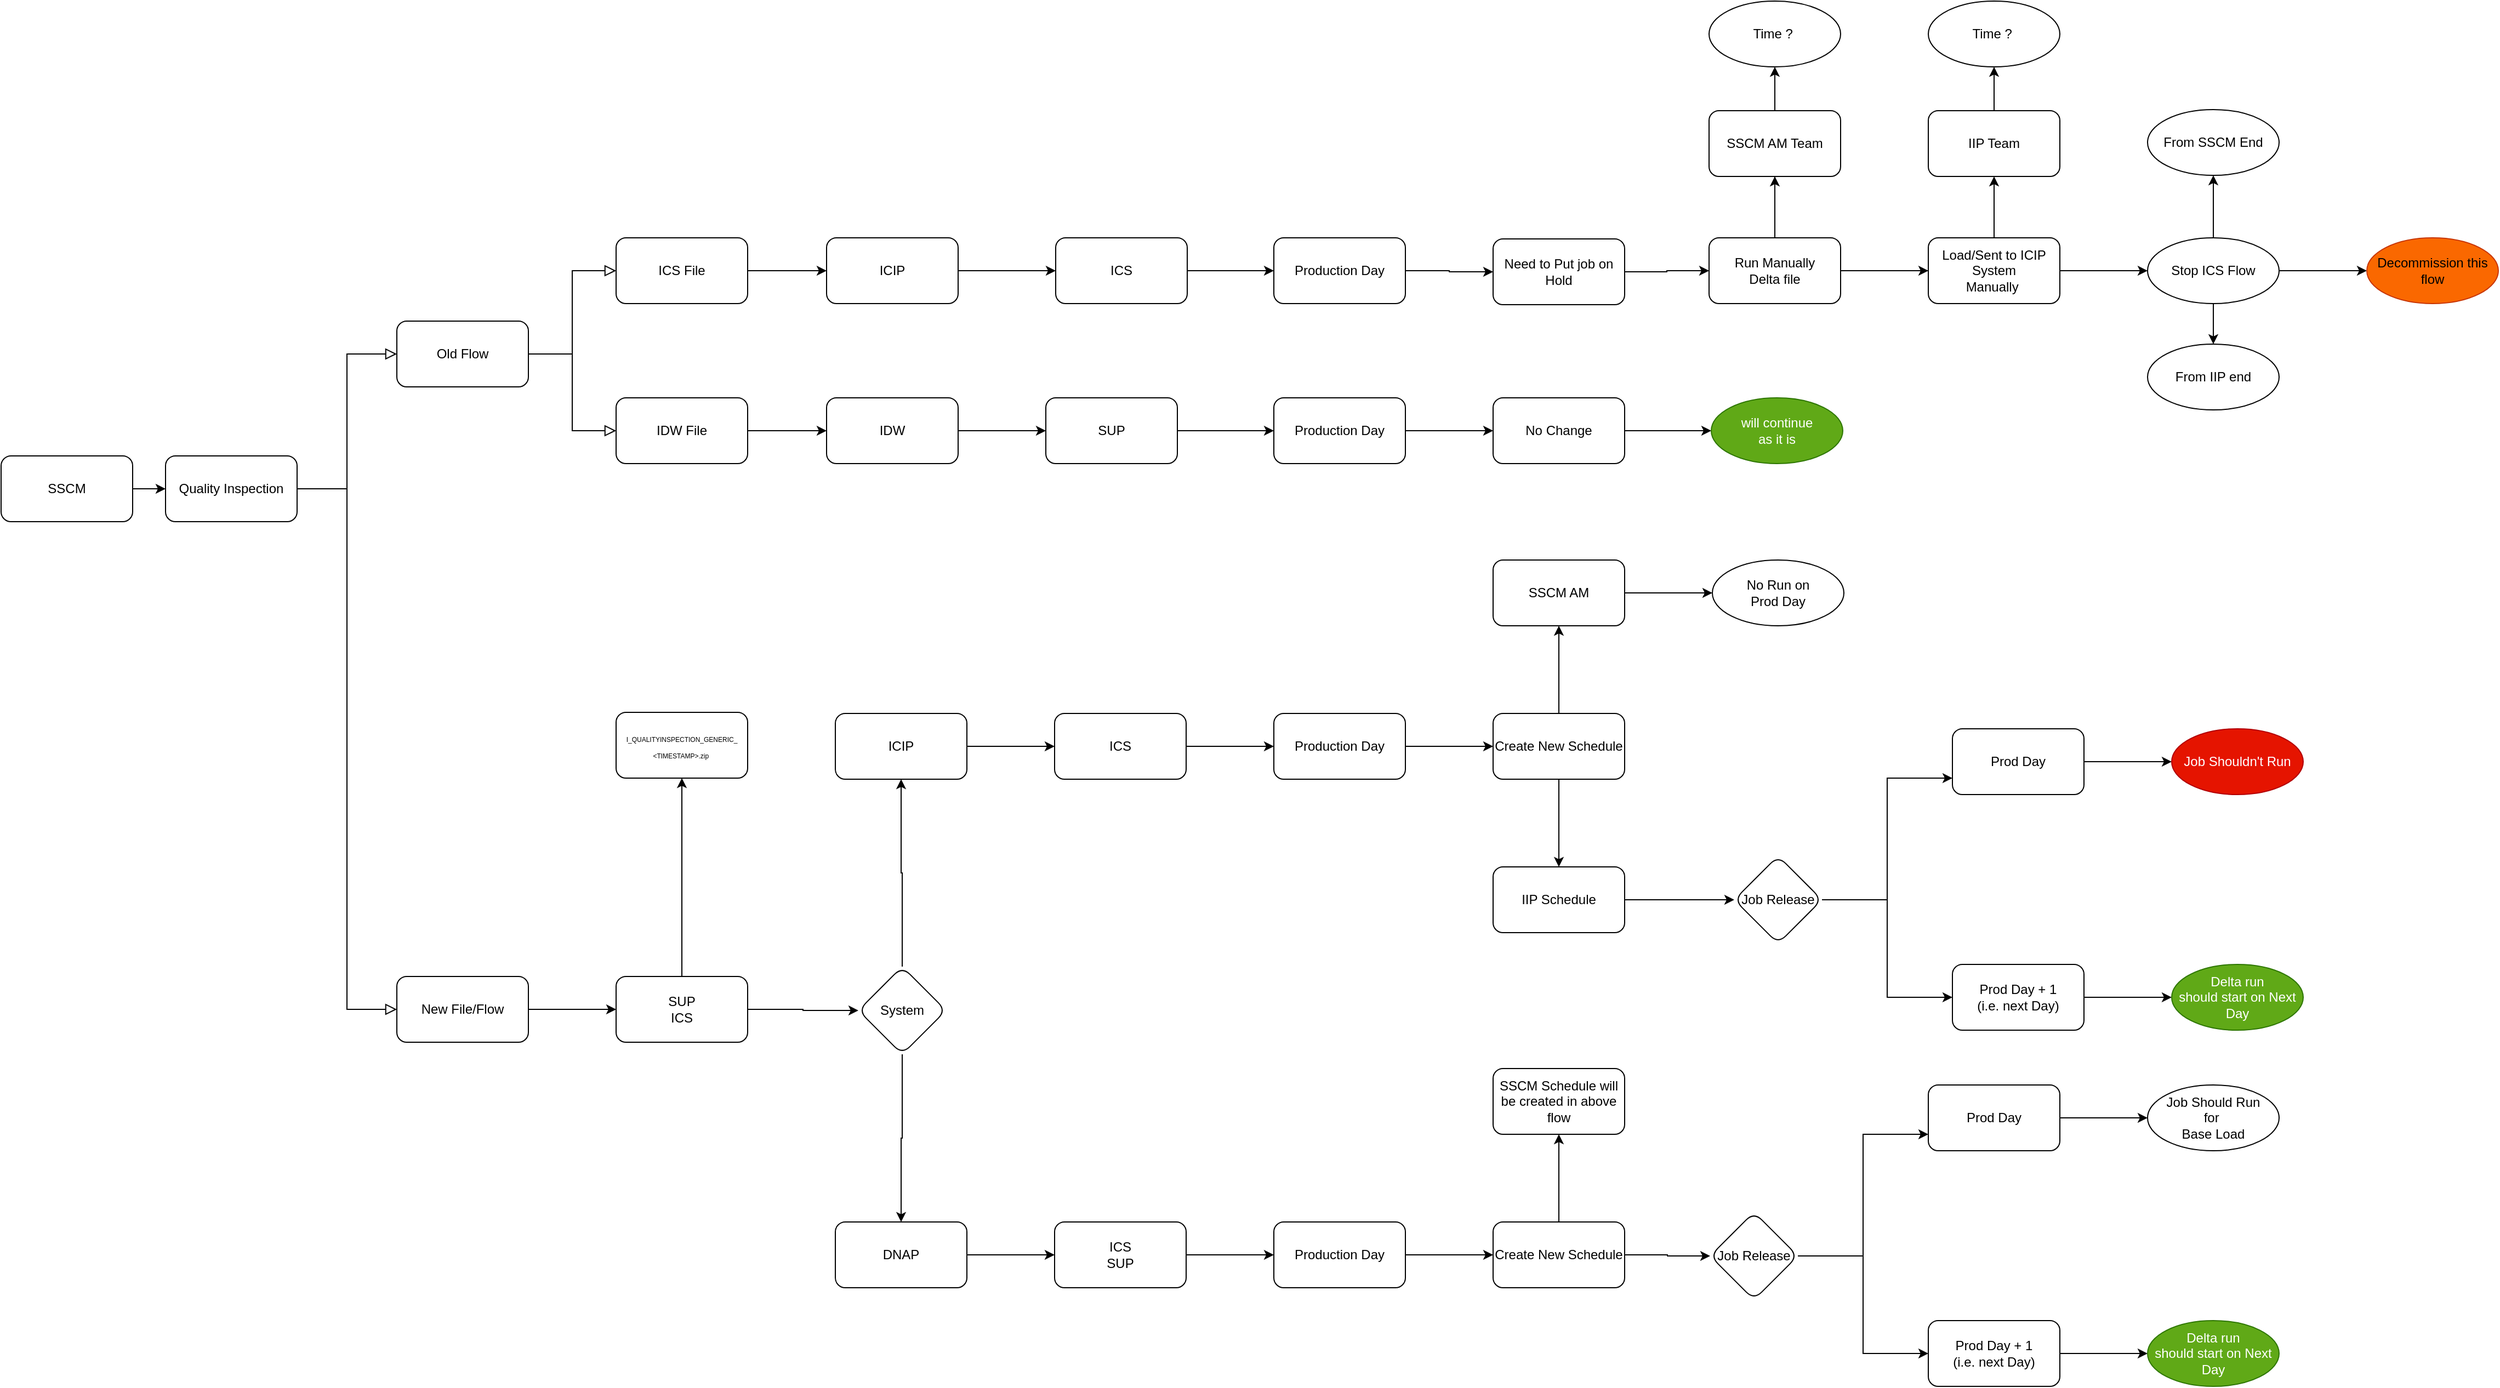 <mxfile version="20.2.5" type="github">
  <diagram id="C5RBs43oDa-KdzZeNtuy" name="Quality_inspection">
    <mxGraphModel dx="1650" dy="822" grid="1" gridSize="10" guides="1" tooltips="1" connect="1" arrows="1" fold="1" page="1" pageScale="1" pageWidth="3300" pageHeight="4681" math="0" shadow="0">
      <root>
        <mxCell id="WIyWlLk6GJQsqaUBKTNV-0" />
        <mxCell id="WIyWlLk6GJQsqaUBKTNV-1" parent="WIyWlLk6GJQsqaUBKTNV-0" />
        <mxCell id="WIyWlLk6GJQsqaUBKTNV-2" value="" style="rounded=0;html=1;jettySize=auto;orthogonalLoop=1;fontSize=11;endArrow=block;endFill=0;endSize=8;strokeWidth=1;shadow=0;labelBackgroundColor=none;edgeStyle=orthogonalEdgeStyle;entryX=0;entryY=0.5;entryDx=0;entryDy=0;exitX=1;exitY=0.5;exitDx=0;exitDy=0;" parent="WIyWlLk6GJQsqaUBKTNV-1" source="Ds7rXdiiASAdY5Jr4DOG-14" target="Ds7rXdiiASAdY5Jr4DOG-3" edge="1">
          <mxGeometry relative="1" as="geometry">
            <mxPoint x="380" y="348" as="sourcePoint" />
            <mxPoint x="420" y="273" as="targetPoint" />
          </mxGeometry>
        </mxCell>
        <mxCell id="WIyWlLk6GJQsqaUBKTNV-3" value="SSCM" style="rounded=1;whiteSpace=wrap;html=1;fontSize=12;glass=0;strokeWidth=1;shadow=0;" parent="WIyWlLk6GJQsqaUBKTNV-1" vertex="1">
          <mxGeometry x="80" y="426" width="120" height="60" as="geometry" />
        </mxCell>
        <mxCell id="Ds7rXdiiASAdY5Jr4DOG-0" value="" style="rounded=0;html=1;jettySize=auto;orthogonalLoop=1;fontSize=11;endArrow=block;endFill=0;endSize=8;strokeWidth=1;shadow=0;labelBackgroundColor=none;edgeStyle=orthogonalEdgeStyle;entryX=0;entryY=0.5;entryDx=0;entryDy=0;exitX=1;exitY=0.5;exitDx=0;exitDy=0;" edge="1" parent="WIyWlLk6GJQsqaUBKTNV-1" source="Ds7rXdiiASAdY5Jr4DOG-8" target="Ds7rXdiiASAdY5Jr4DOG-14">
          <mxGeometry relative="1" as="geometry">
            <mxPoint x="380" y="401" as="sourcePoint" />
            <mxPoint x="420" y="471" as="targetPoint" />
          </mxGeometry>
        </mxCell>
        <mxCell id="Ds7rXdiiASAdY5Jr4DOG-11" style="edgeStyle=orthogonalEdgeStyle;rounded=0;orthogonalLoop=1;jettySize=auto;html=1;exitX=1;exitY=0.5;exitDx=0;exitDy=0;entryX=0;entryY=0.5;entryDx=0;entryDy=0;" edge="1" parent="WIyWlLk6GJQsqaUBKTNV-1" source="Ds7rXdiiASAdY5Jr4DOG-1" target="Ds7rXdiiASAdY5Jr4DOG-19">
          <mxGeometry relative="1" as="geometry">
            <mxPoint x="820" y="403" as="targetPoint" />
          </mxGeometry>
        </mxCell>
        <mxCell id="Ds7rXdiiASAdY5Jr4DOG-1" value="IDW File" style="rounded=1;whiteSpace=wrap;html=1;" vertex="1" parent="WIyWlLk6GJQsqaUBKTNV-1">
          <mxGeometry x="641" y="373" width="120" height="60" as="geometry" />
        </mxCell>
        <mxCell id="Ds7rXdiiASAdY5Jr4DOG-3" value="ICS File" style="rounded=1;whiteSpace=wrap;html=1;" vertex="1" parent="WIyWlLk6GJQsqaUBKTNV-1">
          <mxGeometry x="641" y="227" width="120" height="60" as="geometry" />
        </mxCell>
        <mxCell id="Ds7rXdiiASAdY5Jr4DOG-5" value="" style="rounded=0;html=1;jettySize=auto;orthogonalLoop=1;fontSize=11;endArrow=block;endFill=0;endSize=8;strokeWidth=1;shadow=0;labelBackgroundColor=none;edgeStyle=orthogonalEdgeStyle;entryX=0;entryY=0.5;entryDx=0;entryDy=0;exitX=1;exitY=0.5;exitDx=0;exitDy=0;" edge="1" parent="WIyWlLk6GJQsqaUBKTNV-1" target="Ds7rXdiiASAdY5Jr4DOG-6" source="Ds7rXdiiASAdY5Jr4DOG-8">
          <mxGeometry relative="1" as="geometry">
            <mxPoint x="380" y="401" as="sourcePoint" />
            <mxPoint x="428" y="611" as="targetPoint" />
          </mxGeometry>
        </mxCell>
        <mxCell id="Ds7rXdiiASAdY5Jr4DOG-57" value="" style="edgeStyle=orthogonalEdgeStyle;rounded=0;orthogonalLoop=1;jettySize=auto;html=1;exitX=0.5;exitY=0;exitDx=0;exitDy=0;" edge="1" parent="WIyWlLk6GJQsqaUBKTNV-1" source="Ds7rXdiiASAdY5Jr4DOG-58" target="Ds7rXdiiASAdY5Jr4DOG-56">
          <mxGeometry relative="1" as="geometry" />
        </mxCell>
        <mxCell id="Ds7rXdiiASAdY5Jr4DOG-59" value="" style="edgeStyle=orthogonalEdgeStyle;rounded=0;orthogonalLoop=1;jettySize=auto;html=1;fontSize=6;" edge="1" parent="WIyWlLk6GJQsqaUBKTNV-1" source="Ds7rXdiiASAdY5Jr4DOG-6" target="Ds7rXdiiASAdY5Jr4DOG-58">
          <mxGeometry relative="1" as="geometry" />
        </mxCell>
        <mxCell id="Ds7rXdiiASAdY5Jr4DOG-6" value="New File/Flow" style="rounded=1;whiteSpace=wrap;html=1;" vertex="1" parent="WIyWlLk6GJQsqaUBKTNV-1">
          <mxGeometry x="441" y="901" width="120" height="60" as="geometry" />
        </mxCell>
        <mxCell id="Ds7rXdiiASAdY5Jr4DOG-8" value="Quality Inspection" style="rounded=1;whiteSpace=wrap;html=1;fontSize=12;glass=0;strokeWidth=1;shadow=0;" vertex="1" parent="WIyWlLk6GJQsqaUBKTNV-1">
          <mxGeometry x="230" y="426" width="120" height="60" as="geometry" />
        </mxCell>
        <mxCell id="Ds7rXdiiASAdY5Jr4DOG-12" value="" style="endArrow=classic;html=1;rounded=0;exitX=1;exitY=0.5;exitDx=0;exitDy=0;entryX=0;entryY=0.5;entryDx=0;entryDy=0;" edge="1" parent="WIyWlLk6GJQsqaUBKTNV-1" source="Ds7rXdiiASAdY5Jr4DOG-3" target="Ds7rXdiiASAdY5Jr4DOG-16">
          <mxGeometry width="50" height="50" relative="1" as="geometry">
            <mxPoint x="763" y="351" as="sourcePoint" />
            <mxPoint x="823" y="257" as="targetPoint" />
          </mxGeometry>
        </mxCell>
        <mxCell id="Ds7rXdiiASAdY5Jr4DOG-13" value="" style="endArrow=classic;html=1;rounded=0;exitX=1;exitY=0.5;exitDx=0;exitDy=0;entryX=0;entryY=0.5;entryDx=0;entryDy=0;" edge="1" parent="WIyWlLk6GJQsqaUBKTNV-1" source="WIyWlLk6GJQsqaUBKTNV-3" target="Ds7rXdiiASAdY5Jr4DOG-8">
          <mxGeometry width="50" height="50" relative="1" as="geometry">
            <mxPoint x="200" y="480" as="sourcePoint" />
            <mxPoint x="630" y="354" as="targetPoint" />
          </mxGeometry>
        </mxCell>
        <mxCell id="Ds7rXdiiASAdY5Jr4DOG-14" value="Old Flow" style="rounded=1;whiteSpace=wrap;html=1;" vertex="1" parent="WIyWlLk6GJQsqaUBKTNV-1">
          <mxGeometry x="441" y="303" width="120" height="60" as="geometry" />
        </mxCell>
        <mxCell id="Ds7rXdiiASAdY5Jr4DOG-15" value="" style="rounded=0;html=1;jettySize=auto;orthogonalLoop=1;fontSize=11;endArrow=block;endFill=0;endSize=8;strokeWidth=1;shadow=0;labelBackgroundColor=none;edgeStyle=orthogonalEdgeStyle;entryX=0;entryY=0.5;entryDx=0;entryDy=0;exitX=1;exitY=0.5;exitDx=0;exitDy=0;" edge="1" parent="WIyWlLk6GJQsqaUBKTNV-1" source="Ds7rXdiiASAdY5Jr4DOG-14" target="Ds7rXdiiASAdY5Jr4DOG-1">
          <mxGeometry relative="1" as="geometry">
            <mxPoint x="540" y="343" as="sourcePoint" />
            <mxPoint x="621" y="293" as="targetPoint" />
          </mxGeometry>
        </mxCell>
        <mxCell id="Ds7rXdiiASAdY5Jr4DOG-23" style="edgeStyle=orthogonalEdgeStyle;rounded=0;orthogonalLoop=1;jettySize=auto;html=1;exitX=1;exitY=0.5;exitDx=0;exitDy=0;entryX=0;entryY=0.5;entryDx=0;entryDy=0;" edge="1" parent="WIyWlLk6GJQsqaUBKTNV-1" source="Ds7rXdiiASAdY5Jr4DOG-16" target="Ds7rXdiiASAdY5Jr4DOG-20">
          <mxGeometry relative="1" as="geometry" />
        </mxCell>
        <mxCell id="Ds7rXdiiASAdY5Jr4DOG-16" value="ICIP" style="rounded=1;whiteSpace=wrap;html=1;" vertex="1" parent="WIyWlLk6GJQsqaUBKTNV-1">
          <mxGeometry x="833" y="227" width="120" height="60" as="geometry" />
        </mxCell>
        <mxCell id="Ds7rXdiiASAdY5Jr4DOG-49" value="" style="edgeStyle=orthogonalEdgeStyle;rounded=0;orthogonalLoop=1;jettySize=auto;html=1;" edge="1" parent="WIyWlLk6GJQsqaUBKTNV-1" source="Ds7rXdiiASAdY5Jr4DOG-19" target="Ds7rXdiiASAdY5Jr4DOG-48">
          <mxGeometry relative="1" as="geometry" />
        </mxCell>
        <mxCell id="Ds7rXdiiASAdY5Jr4DOG-19" value="IDW" style="rounded=1;whiteSpace=wrap;html=1;" vertex="1" parent="WIyWlLk6GJQsqaUBKTNV-1">
          <mxGeometry x="833" y="373" width="120" height="60" as="geometry" />
        </mxCell>
        <mxCell id="Ds7rXdiiASAdY5Jr4DOG-24" style="edgeStyle=orthogonalEdgeStyle;rounded=0;orthogonalLoop=1;jettySize=auto;html=1;exitX=1;exitY=0.5;exitDx=0;exitDy=0;" edge="1" parent="WIyWlLk6GJQsqaUBKTNV-1" source="Ds7rXdiiASAdY5Jr4DOG-90" target="Ds7rXdiiASAdY5Jr4DOG-26">
          <mxGeometry relative="1" as="geometry">
            <mxPoint x="1241" y="256" as="targetPoint" />
          </mxGeometry>
        </mxCell>
        <mxCell id="Ds7rXdiiASAdY5Jr4DOG-89" value="" style="edgeStyle=orthogonalEdgeStyle;rounded=0;orthogonalLoop=1;jettySize=auto;html=1;fontSize=6;" edge="1" parent="WIyWlLk6GJQsqaUBKTNV-1" source="Ds7rXdiiASAdY5Jr4DOG-20" target="Ds7rXdiiASAdY5Jr4DOG-88">
          <mxGeometry relative="1" as="geometry" />
        </mxCell>
        <mxCell id="Ds7rXdiiASAdY5Jr4DOG-20" value="ICS" style="rounded=1;whiteSpace=wrap;html=1;" vertex="1" parent="WIyWlLk6GJQsqaUBKTNV-1">
          <mxGeometry x="1042" y="227" width="120" height="60" as="geometry" />
        </mxCell>
        <mxCell id="Ds7rXdiiASAdY5Jr4DOG-28" style="edgeStyle=orthogonalEdgeStyle;rounded=0;orthogonalLoop=1;jettySize=auto;html=1;" edge="1" parent="WIyWlLk6GJQsqaUBKTNV-1" source="Ds7rXdiiASAdY5Jr4DOG-26">
          <mxGeometry relative="1" as="geometry">
            <mxPoint x="1698" y="161" as="targetPoint" />
          </mxGeometry>
        </mxCell>
        <mxCell id="Ds7rXdiiASAdY5Jr4DOG-32" value="" style="edgeStyle=orthogonalEdgeStyle;rounded=0;orthogonalLoop=1;jettySize=auto;html=1;" edge="1" parent="WIyWlLk6GJQsqaUBKTNV-1" source="Ds7rXdiiASAdY5Jr4DOG-26" target="Ds7rXdiiASAdY5Jr4DOG-31">
          <mxGeometry relative="1" as="geometry" />
        </mxCell>
        <mxCell id="Ds7rXdiiASAdY5Jr4DOG-34" value="" style="edgeStyle=orthogonalEdgeStyle;rounded=0;orthogonalLoop=1;jettySize=auto;html=1;" edge="1" parent="WIyWlLk6GJQsqaUBKTNV-1" source="Ds7rXdiiASAdY5Jr4DOG-26" target="Ds7rXdiiASAdY5Jr4DOG-33">
          <mxGeometry relative="1" as="geometry" />
        </mxCell>
        <mxCell id="Ds7rXdiiASAdY5Jr4DOG-26" value="Run Manually&lt;br&gt;Delta file" style="rounded=1;whiteSpace=wrap;html=1;" vertex="1" parent="WIyWlLk6GJQsqaUBKTNV-1">
          <mxGeometry x="1638" y="227" width="120" height="60" as="geometry" />
        </mxCell>
        <mxCell id="Ds7rXdiiASAdY5Jr4DOG-27" value="" style="endArrow=classic;html=1;rounded=0;exitX=1;exitY=0.5;exitDx=0;exitDy=0;" edge="1" parent="WIyWlLk6GJQsqaUBKTNV-1" source="Ds7rXdiiASAdY5Jr4DOG-26">
          <mxGeometry width="50" height="50" relative="1" as="geometry">
            <mxPoint x="1777" y="421" as="sourcePoint" />
            <mxPoint x="1857" y="257" as="targetPoint" />
          </mxGeometry>
        </mxCell>
        <mxCell id="Ds7rXdiiASAdY5Jr4DOG-55" value="" style="edgeStyle=orthogonalEdgeStyle;rounded=0;orthogonalLoop=1;jettySize=auto;html=1;" edge="1" parent="WIyWlLk6GJQsqaUBKTNV-1" source="Ds7rXdiiASAdY5Jr4DOG-31" target="Ds7rXdiiASAdY5Jr4DOG-54">
          <mxGeometry relative="1" as="geometry" />
        </mxCell>
        <mxCell id="Ds7rXdiiASAdY5Jr4DOG-31" value="SSCM AM Team" style="whiteSpace=wrap;html=1;rounded=1;" vertex="1" parent="WIyWlLk6GJQsqaUBKTNV-1">
          <mxGeometry x="1638" y="111" width="120" height="60" as="geometry" />
        </mxCell>
        <mxCell id="Ds7rXdiiASAdY5Jr4DOG-38" value="" style="edgeStyle=orthogonalEdgeStyle;rounded=0;orthogonalLoop=1;jettySize=auto;html=1;" edge="1" parent="WIyWlLk6GJQsqaUBKTNV-1" source="Ds7rXdiiASAdY5Jr4DOG-33" target="Ds7rXdiiASAdY5Jr4DOG-37">
          <mxGeometry relative="1" as="geometry" />
        </mxCell>
        <mxCell id="Ds7rXdiiASAdY5Jr4DOG-41" value="" style="edgeStyle=orthogonalEdgeStyle;rounded=0;orthogonalLoop=1;jettySize=auto;html=1;" edge="1" parent="WIyWlLk6GJQsqaUBKTNV-1" source="Ds7rXdiiASAdY5Jr4DOG-33" target="Ds7rXdiiASAdY5Jr4DOG-40">
          <mxGeometry relative="1" as="geometry" />
        </mxCell>
        <mxCell id="Ds7rXdiiASAdY5Jr4DOG-33" value="Load/Sent to ICIP System&lt;br&gt;Manually&amp;nbsp;" style="whiteSpace=wrap;html=1;rounded=1;" vertex="1" parent="WIyWlLk6GJQsqaUBKTNV-1">
          <mxGeometry x="1838" y="227" width="120" height="60" as="geometry" />
        </mxCell>
        <mxCell id="Ds7rXdiiASAdY5Jr4DOG-53" value="" style="edgeStyle=orthogonalEdgeStyle;rounded=0;orthogonalLoop=1;jettySize=auto;html=1;" edge="1" parent="WIyWlLk6GJQsqaUBKTNV-1" source="Ds7rXdiiASAdY5Jr4DOG-37" target="Ds7rXdiiASAdY5Jr4DOG-52">
          <mxGeometry relative="1" as="geometry" />
        </mxCell>
        <mxCell id="Ds7rXdiiASAdY5Jr4DOG-37" value="IIP Team" style="whiteSpace=wrap;html=1;rounded=1;" vertex="1" parent="WIyWlLk6GJQsqaUBKTNV-1">
          <mxGeometry x="1838" y="111" width="120" height="60" as="geometry" />
        </mxCell>
        <mxCell id="Ds7rXdiiASAdY5Jr4DOG-43" value="" style="edgeStyle=orthogonalEdgeStyle;rounded=0;orthogonalLoop=1;jettySize=auto;html=1;" edge="1" parent="WIyWlLk6GJQsqaUBKTNV-1" source="Ds7rXdiiASAdY5Jr4DOG-40" target="Ds7rXdiiASAdY5Jr4DOG-42">
          <mxGeometry relative="1" as="geometry" />
        </mxCell>
        <mxCell id="Ds7rXdiiASAdY5Jr4DOG-45" value="" style="edgeStyle=orthogonalEdgeStyle;rounded=0;orthogonalLoop=1;jettySize=auto;html=1;" edge="1" parent="WIyWlLk6GJQsqaUBKTNV-1" source="Ds7rXdiiASAdY5Jr4DOG-40" target="Ds7rXdiiASAdY5Jr4DOG-44">
          <mxGeometry relative="1" as="geometry" />
        </mxCell>
        <mxCell id="Ds7rXdiiASAdY5Jr4DOG-47" value="" style="edgeStyle=orthogonalEdgeStyle;rounded=0;orthogonalLoop=1;jettySize=auto;html=1;" edge="1" parent="WIyWlLk6GJQsqaUBKTNV-1" source="Ds7rXdiiASAdY5Jr4DOG-40" target="Ds7rXdiiASAdY5Jr4DOG-46">
          <mxGeometry relative="1" as="geometry" />
        </mxCell>
        <mxCell id="Ds7rXdiiASAdY5Jr4DOG-40" value="Stop ICS Flow" style="ellipse;whiteSpace=wrap;html=1;rounded=1;" vertex="1" parent="WIyWlLk6GJQsqaUBKTNV-1">
          <mxGeometry x="2038" y="227" width="120" height="60" as="geometry" />
        </mxCell>
        <mxCell id="Ds7rXdiiASAdY5Jr4DOG-42" value="From IIP end" style="ellipse;whiteSpace=wrap;html=1;rounded=1;" vertex="1" parent="WIyWlLk6GJQsqaUBKTNV-1">
          <mxGeometry x="2038" y="324" width="120" height="60" as="geometry" />
        </mxCell>
        <mxCell id="Ds7rXdiiASAdY5Jr4DOG-44" value="From SSCM End" style="ellipse;whiteSpace=wrap;html=1;rounded=1;" vertex="1" parent="WIyWlLk6GJQsqaUBKTNV-1">
          <mxGeometry x="2038" y="110" width="120" height="60" as="geometry" />
        </mxCell>
        <mxCell id="Ds7rXdiiASAdY5Jr4DOG-46" value="Decommission this flow" style="ellipse;whiteSpace=wrap;html=1;rounded=1;fillColor=#fa6800;fontColor=#000000;strokeColor=#C73500;" vertex="1" parent="WIyWlLk6GJQsqaUBKTNV-1">
          <mxGeometry x="2238" y="227" width="120" height="60" as="geometry" />
        </mxCell>
        <mxCell id="Ds7rXdiiASAdY5Jr4DOG-51" value="" style="edgeStyle=orthogonalEdgeStyle;rounded=0;orthogonalLoop=1;jettySize=auto;html=1;exitX=1;exitY=0.5;exitDx=0;exitDy=0;" edge="1" parent="WIyWlLk6GJQsqaUBKTNV-1" source="Ds7rXdiiASAdY5Jr4DOG-96" target="Ds7rXdiiASAdY5Jr4DOG-50">
          <mxGeometry relative="1" as="geometry" />
        </mxCell>
        <mxCell id="Ds7rXdiiASAdY5Jr4DOG-95" value="" style="edgeStyle=orthogonalEdgeStyle;rounded=0;orthogonalLoop=1;jettySize=auto;html=1;fontSize=6;" edge="1" parent="WIyWlLk6GJQsqaUBKTNV-1" source="Ds7rXdiiASAdY5Jr4DOG-48" target="Ds7rXdiiASAdY5Jr4DOG-94">
          <mxGeometry relative="1" as="geometry" />
        </mxCell>
        <mxCell id="Ds7rXdiiASAdY5Jr4DOG-48" value="SUP" style="whiteSpace=wrap;html=1;rounded=1;" vertex="1" parent="WIyWlLk6GJQsqaUBKTNV-1">
          <mxGeometry x="1033" y="373" width="120" height="60" as="geometry" />
        </mxCell>
        <mxCell id="Ds7rXdiiASAdY5Jr4DOG-50" value="will continue &lt;br&gt;as it is" style="ellipse;whiteSpace=wrap;html=1;rounded=1;fillColor=#60a917;fontColor=#ffffff;strokeColor=#2D7600;" vertex="1" parent="WIyWlLk6GJQsqaUBKTNV-1">
          <mxGeometry x="1640" y="373" width="120" height="60" as="geometry" />
        </mxCell>
        <mxCell id="Ds7rXdiiASAdY5Jr4DOG-52" value="Time ?&amp;nbsp;" style="ellipse;whiteSpace=wrap;html=1;rounded=1;" vertex="1" parent="WIyWlLk6GJQsqaUBKTNV-1">
          <mxGeometry x="1838" y="11" width="120" height="60" as="geometry" />
        </mxCell>
        <mxCell id="Ds7rXdiiASAdY5Jr4DOG-54" value="Time ?&amp;nbsp;" style="ellipse;whiteSpace=wrap;html=1;rounded=1;" vertex="1" parent="WIyWlLk6GJQsqaUBKTNV-1">
          <mxGeometry x="1638" y="11" width="120" height="60" as="geometry" />
        </mxCell>
        <mxCell id="Ds7rXdiiASAdY5Jr4DOG-56" value="&lt;span&gt;&lt;font style=&quot;font-size: 6px;&quot;&gt;I_QUALITYINSPECTION_GENERIC_&lt;br&gt;&amp;lt;TIMESTAMP&amp;gt;.zip&amp;nbsp;&lt;/font&gt;&lt;/span&gt;" style="whiteSpace=wrap;html=1;rounded=1;" vertex="1" parent="WIyWlLk6GJQsqaUBKTNV-1">
          <mxGeometry x="641" y="660" width="120" height="60" as="geometry" />
        </mxCell>
        <mxCell id="Ds7rXdiiASAdY5Jr4DOG-63" value="" style="edgeStyle=orthogonalEdgeStyle;rounded=0;orthogonalLoop=1;jettySize=auto;html=1;fontSize=6;" edge="1" parent="WIyWlLk6GJQsqaUBKTNV-1" source="Ds7rXdiiASAdY5Jr4DOG-58" target="Ds7rXdiiASAdY5Jr4DOG-62">
          <mxGeometry relative="1" as="geometry" />
        </mxCell>
        <mxCell id="Ds7rXdiiASAdY5Jr4DOG-58" value="SUP&lt;br&gt;ICS" style="whiteSpace=wrap;html=1;rounded=1;" vertex="1" parent="WIyWlLk6GJQsqaUBKTNV-1">
          <mxGeometry x="641" y="901" width="120" height="60" as="geometry" />
        </mxCell>
        <mxCell id="Ds7rXdiiASAdY5Jr4DOG-65" value="" style="edgeStyle=orthogonalEdgeStyle;rounded=0;orthogonalLoop=1;jettySize=auto;html=1;fontSize=6;" edge="1" parent="WIyWlLk6GJQsqaUBKTNV-1" source="Ds7rXdiiASAdY5Jr4DOG-62" target="Ds7rXdiiASAdY5Jr4DOG-64">
          <mxGeometry relative="1" as="geometry" />
        </mxCell>
        <mxCell id="Ds7rXdiiASAdY5Jr4DOG-67" value="" style="edgeStyle=orthogonalEdgeStyle;rounded=0;orthogonalLoop=1;jettySize=auto;html=1;fontSize=6;" edge="1" parent="WIyWlLk6GJQsqaUBKTNV-1" source="Ds7rXdiiASAdY5Jr4DOG-62" target="Ds7rXdiiASAdY5Jr4DOG-66">
          <mxGeometry relative="1" as="geometry" />
        </mxCell>
        <mxCell id="Ds7rXdiiASAdY5Jr4DOG-62" value="System" style="rhombus;whiteSpace=wrap;html=1;rounded=1;" vertex="1" parent="WIyWlLk6GJQsqaUBKTNV-1">
          <mxGeometry x="862" y="892" width="80" height="80" as="geometry" />
        </mxCell>
        <mxCell id="Ds7rXdiiASAdY5Jr4DOG-71" value="" style="edgeStyle=orthogonalEdgeStyle;rounded=0;orthogonalLoop=1;jettySize=auto;html=1;fontSize=6;" edge="1" parent="WIyWlLk6GJQsqaUBKTNV-1" source="Ds7rXdiiASAdY5Jr4DOG-64" target="Ds7rXdiiASAdY5Jr4DOG-70">
          <mxGeometry relative="1" as="geometry" />
        </mxCell>
        <mxCell id="Ds7rXdiiASAdY5Jr4DOG-64" value="ICIP" style="whiteSpace=wrap;html=1;rounded=1;" vertex="1" parent="WIyWlLk6GJQsqaUBKTNV-1">
          <mxGeometry x="841" y="661" width="120" height="60" as="geometry" />
        </mxCell>
        <mxCell id="Ds7rXdiiASAdY5Jr4DOG-69" value="" style="edgeStyle=orthogonalEdgeStyle;rounded=0;orthogonalLoop=1;jettySize=auto;html=1;fontSize=6;" edge="1" parent="WIyWlLk6GJQsqaUBKTNV-1" source="Ds7rXdiiASAdY5Jr4DOG-66" target="Ds7rXdiiASAdY5Jr4DOG-68">
          <mxGeometry relative="1" as="geometry" />
        </mxCell>
        <mxCell id="Ds7rXdiiASAdY5Jr4DOG-66" value="DNAP" style="whiteSpace=wrap;html=1;rounded=1;" vertex="1" parent="WIyWlLk6GJQsqaUBKTNV-1">
          <mxGeometry x="841" y="1125" width="120" height="60" as="geometry" />
        </mxCell>
        <mxCell id="Ds7rXdiiASAdY5Jr4DOG-73" value="" style="edgeStyle=orthogonalEdgeStyle;rounded=0;orthogonalLoop=1;jettySize=auto;html=1;fontSize=6;" edge="1" parent="WIyWlLk6GJQsqaUBKTNV-1" source="Ds7rXdiiASAdY5Jr4DOG-68" target="Ds7rXdiiASAdY5Jr4DOG-72">
          <mxGeometry relative="1" as="geometry" />
        </mxCell>
        <mxCell id="Ds7rXdiiASAdY5Jr4DOG-68" value="ICS&lt;br&gt;SUP" style="whiteSpace=wrap;html=1;rounded=1;" vertex="1" parent="WIyWlLk6GJQsqaUBKTNV-1">
          <mxGeometry x="1041" y="1125" width="120" height="60" as="geometry" />
        </mxCell>
        <mxCell id="Ds7rXdiiASAdY5Jr4DOG-75" value="" style="edgeStyle=orthogonalEdgeStyle;rounded=0;orthogonalLoop=1;jettySize=auto;html=1;fontSize=6;" edge="1" parent="WIyWlLk6GJQsqaUBKTNV-1" source="Ds7rXdiiASAdY5Jr4DOG-70" target="Ds7rXdiiASAdY5Jr4DOG-74">
          <mxGeometry relative="1" as="geometry" />
        </mxCell>
        <mxCell id="Ds7rXdiiASAdY5Jr4DOG-70" value="ICS" style="whiteSpace=wrap;html=1;rounded=1;" vertex="1" parent="WIyWlLk6GJQsqaUBKTNV-1">
          <mxGeometry x="1041" y="661" width="120" height="60" as="geometry" />
        </mxCell>
        <mxCell id="Ds7rXdiiASAdY5Jr4DOG-79" value="" style="edgeStyle=orthogonalEdgeStyle;rounded=0;orthogonalLoop=1;jettySize=auto;html=1;fontSize=6;" edge="1" parent="WIyWlLk6GJQsqaUBKTNV-1" source="Ds7rXdiiASAdY5Jr4DOG-72" target="Ds7rXdiiASAdY5Jr4DOG-78">
          <mxGeometry relative="1" as="geometry" />
        </mxCell>
        <mxCell id="Ds7rXdiiASAdY5Jr4DOG-72" value="Production Day" style="whiteSpace=wrap;html=1;rounded=1;" vertex="1" parent="WIyWlLk6GJQsqaUBKTNV-1">
          <mxGeometry x="1241" y="1125" width="120" height="60" as="geometry" />
        </mxCell>
        <mxCell id="Ds7rXdiiASAdY5Jr4DOG-77" value="" style="edgeStyle=orthogonalEdgeStyle;rounded=0;orthogonalLoop=1;jettySize=auto;html=1;fontSize=6;" edge="1" parent="WIyWlLk6GJQsqaUBKTNV-1" source="Ds7rXdiiASAdY5Jr4DOG-74" target="Ds7rXdiiASAdY5Jr4DOG-76">
          <mxGeometry relative="1" as="geometry" />
        </mxCell>
        <mxCell id="Ds7rXdiiASAdY5Jr4DOG-74" value="Production Day" style="whiteSpace=wrap;html=1;rounded=1;" vertex="1" parent="WIyWlLk6GJQsqaUBKTNV-1">
          <mxGeometry x="1241" y="661" width="120" height="60" as="geometry" />
        </mxCell>
        <mxCell id="Ds7rXdiiASAdY5Jr4DOG-81" value="" style="edgeStyle=orthogonalEdgeStyle;rounded=0;orthogonalLoop=1;jettySize=auto;html=1;fontSize=6;" edge="1" parent="WIyWlLk6GJQsqaUBKTNV-1" source="Ds7rXdiiASAdY5Jr4DOG-76" target="Ds7rXdiiASAdY5Jr4DOG-80">
          <mxGeometry relative="1" as="geometry" />
        </mxCell>
        <mxCell id="Ds7rXdiiASAdY5Jr4DOG-83" value="" style="edgeStyle=orthogonalEdgeStyle;rounded=0;orthogonalLoop=1;jettySize=auto;html=1;fontSize=6;" edge="1" parent="WIyWlLk6GJQsqaUBKTNV-1" source="Ds7rXdiiASAdY5Jr4DOG-76" target="Ds7rXdiiASAdY5Jr4DOG-82">
          <mxGeometry relative="1" as="geometry" />
        </mxCell>
        <mxCell id="Ds7rXdiiASAdY5Jr4DOG-76" value="Create New Schedule" style="whiteSpace=wrap;html=1;rounded=1;" vertex="1" parent="WIyWlLk6GJQsqaUBKTNV-1">
          <mxGeometry x="1441" y="661" width="120" height="60" as="geometry" />
        </mxCell>
        <mxCell id="Ds7rXdiiASAdY5Jr4DOG-109" value="" style="edgeStyle=orthogonalEdgeStyle;rounded=0;orthogonalLoop=1;jettySize=auto;html=1;fontSize=6;" edge="1" parent="WIyWlLk6GJQsqaUBKTNV-1" source="Ds7rXdiiASAdY5Jr4DOG-78" target="Ds7rXdiiASAdY5Jr4DOG-108">
          <mxGeometry relative="1" as="geometry" />
        </mxCell>
        <mxCell id="Ds7rXdiiASAdY5Jr4DOG-113" value="" style="edgeStyle=orthogonalEdgeStyle;rounded=0;orthogonalLoop=1;jettySize=auto;html=1;fontSize=6;entryX=0;entryY=0.5;entryDx=0;entryDy=0;" edge="1" parent="WIyWlLk6GJQsqaUBKTNV-1" source="Ds7rXdiiASAdY5Jr4DOG-78" target="Ds7rXdiiASAdY5Jr4DOG-116">
          <mxGeometry relative="1" as="geometry">
            <mxPoint x="1641" y="1155" as="targetPoint" />
          </mxGeometry>
        </mxCell>
        <mxCell id="Ds7rXdiiASAdY5Jr4DOG-78" value="Create New Schedule" style="whiteSpace=wrap;html=1;rounded=1;" vertex="1" parent="WIyWlLk6GJQsqaUBKTNV-1">
          <mxGeometry x="1441" y="1125" width="120" height="60" as="geometry" />
        </mxCell>
        <mxCell id="Ds7rXdiiASAdY5Jr4DOG-85" value="" style="edgeStyle=orthogonalEdgeStyle;rounded=0;orthogonalLoop=1;jettySize=auto;html=1;fontSize=6;" edge="1" parent="WIyWlLk6GJQsqaUBKTNV-1" source="Ds7rXdiiASAdY5Jr4DOG-80" target="Ds7rXdiiASAdY5Jr4DOG-84">
          <mxGeometry relative="1" as="geometry" />
        </mxCell>
        <mxCell id="Ds7rXdiiASAdY5Jr4DOG-80" value="SSCM AM" style="whiteSpace=wrap;html=1;rounded=1;" vertex="1" parent="WIyWlLk6GJQsqaUBKTNV-1">
          <mxGeometry x="1441" y="521" width="120" height="60" as="geometry" />
        </mxCell>
        <mxCell id="Ds7rXdiiASAdY5Jr4DOG-99" value="" style="edgeStyle=orthogonalEdgeStyle;rounded=0;orthogonalLoop=1;jettySize=auto;html=1;fontSize=6;" edge="1" parent="WIyWlLk6GJQsqaUBKTNV-1" source="Ds7rXdiiASAdY5Jr4DOG-82" target="Ds7rXdiiASAdY5Jr4DOG-98">
          <mxGeometry relative="1" as="geometry" />
        </mxCell>
        <mxCell id="Ds7rXdiiASAdY5Jr4DOG-82" value="IIP Schedule" style="whiteSpace=wrap;html=1;rounded=1;" vertex="1" parent="WIyWlLk6GJQsqaUBKTNV-1">
          <mxGeometry x="1441" y="801" width="120" height="60" as="geometry" />
        </mxCell>
        <mxCell id="Ds7rXdiiASAdY5Jr4DOG-84" value="No Run on &lt;br&gt;Prod Day" style="ellipse;whiteSpace=wrap;html=1;rounded=1;" vertex="1" parent="WIyWlLk6GJQsqaUBKTNV-1">
          <mxGeometry x="1641" y="521" width="120" height="60" as="geometry" />
        </mxCell>
        <mxCell id="Ds7rXdiiASAdY5Jr4DOG-91" value="" style="edgeStyle=orthogonalEdgeStyle;rounded=0;orthogonalLoop=1;jettySize=auto;html=1;fontSize=6;" edge="1" parent="WIyWlLk6GJQsqaUBKTNV-1" source="Ds7rXdiiASAdY5Jr4DOG-88" target="Ds7rXdiiASAdY5Jr4DOG-90">
          <mxGeometry relative="1" as="geometry" />
        </mxCell>
        <mxCell id="Ds7rXdiiASAdY5Jr4DOG-88" value="Production Day" style="whiteSpace=wrap;html=1;rounded=1;" vertex="1" parent="WIyWlLk6GJQsqaUBKTNV-1">
          <mxGeometry x="1241" y="227" width="120" height="60" as="geometry" />
        </mxCell>
        <mxCell id="Ds7rXdiiASAdY5Jr4DOG-90" value="Need to Put job on Hold" style="whiteSpace=wrap;html=1;rounded=1;" vertex="1" parent="WIyWlLk6GJQsqaUBKTNV-1">
          <mxGeometry x="1441" y="228" width="120" height="60" as="geometry" />
        </mxCell>
        <mxCell id="Ds7rXdiiASAdY5Jr4DOG-97" value="" style="edgeStyle=orthogonalEdgeStyle;rounded=0;orthogonalLoop=1;jettySize=auto;html=1;fontSize=6;" edge="1" parent="WIyWlLk6GJQsqaUBKTNV-1" source="Ds7rXdiiASAdY5Jr4DOG-94" target="Ds7rXdiiASAdY5Jr4DOG-96">
          <mxGeometry relative="1" as="geometry" />
        </mxCell>
        <mxCell id="Ds7rXdiiASAdY5Jr4DOG-94" value="Production Day" style="whiteSpace=wrap;html=1;rounded=1;" vertex="1" parent="WIyWlLk6GJQsqaUBKTNV-1">
          <mxGeometry x="1241" y="373" width="120" height="60" as="geometry" />
        </mxCell>
        <mxCell id="Ds7rXdiiASAdY5Jr4DOG-96" value="No Change" style="whiteSpace=wrap;html=1;rounded=1;" vertex="1" parent="WIyWlLk6GJQsqaUBKTNV-1">
          <mxGeometry x="1441" y="373" width="120" height="60" as="geometry" />
        </mxCell>
        <mxCell id="Ds7rXdiiASAdY5Jr4DOG-101" value="" style="edgeStyle=orthogonalEdgeStyle;rounded=0;orthogonalLoop=1;jettySize=auto;html=1;fontSize=6;entryX=0;entryY=0.75;entryDx=0;entryDy=0;" edge="1" parent="WIyWlLk6GJQsqaUBKTNV-1" source="Ds7rXdiiASAdY5Jr4DOG-98" target="Ds7rXdiiASAdY5Jr4DOG-100">
          <mxGeometry relative="1" as="geometry" />
        </mxCell>
        <mxCell id="Ds7rXdiiASAdY5Jr4DOG-103" value="" style="edgeStyle=orthogonalEdgeStyle;rounded=0;orthogonalLoop=1;jettySize=auto;html=1;fontSize=6;entryX=0;entryY=0.5;entryDx=0;entryDy=0;" edge="1" parent="WIyWlLk6GJQsqaUBKTNV-1" source="Ds7rXdiiASAdY5Jr4DOG-98" target="Ds7rXdiiASAdY5Jr4DOG-102">
          <mxGeometry relative="1" as="geometry" />
        </mxCell>
        <mxCell id="Ds7rXdiiASAdY5Jr4DOG-98" value="Job Release" style="rhombus;whiteSpace=wrap;html=1;rounded=1;" vertex="1" parent="WIyWlLk6GJQsqaUBKTNV-1">
          <mxGeometry x="1661" y="791" width="80" height="80" as="geometry" />
        </mxCell>
        <mxCell id="Ds7rXdiiASAdY5Jr4DOG-105" value="" style="edgeStyle=orthogonalEdgeStyle;rounded=0;orthogonalLoop=1;jettySize=auto;html=1;fontSize=6;" edge="1" parent="WIyWlLk6GJQsqaUBKTNV-1" source="Ds7rXdiiASAdY5Jr4DOG-100" target="Ds7rXdiiASAdY5Jr4DOG-104">
          <mxGeometry relative="1" as="geometry" />
        </mxCell>
        <mxCell id="Ds7rXdiiASAdY5Jr4DOG-100" value="Prod Day" style="whiteSpace=wrap;html=1;rounded=1;" vertex="1" parent="WIyWlLk6GJQsqaUBKTNV-1">
          <mxGeometry x="1860" y="675" width="120" height="60" as="geometry" />
        </mxCell>
        <mxCell id="Ds7rXdiiASAdY5Jr4DOG-107" value="" style="edgeStyle=orthogonalEdgeStyle;rounded=0;orthogonalLoop=1;jettySize=auto;html=1;fontSize=6;" edge="1" parent="WIyWlLk6GJQsqaUBKTNV-1" source="Ds7rXdiiASAdY5Jr4DOG-102" target="Ds7rXdiiASAdY5Jr4DOG-106">
          <mxGeometry relative="1" as="geometry" />
        </mxCell>
        <mxCell id="Ds7rXdiiASAdY5Jr4DOG-102" value="Prod Day + 1&lt;br&gt;(i.e. next Day)" style="whiteSpace=wrap;html=1;rounded=1;" vertex="1" parent="WIyWlLk6GJQsqaUBKTNV-1">
          <mxGeometry x="1860" y="890" width="120" height="60" as="geometry" />
        </mxCell>
        <mxCell id="Ds7rXdiiASAdY5Jr4DOG-104" value="Job Shouldn&#39;t Run" style="ellipse;whiteSpace=wrap;html=1;rounded=1;fillColor=#e51400;fontColor=#ffffff;strokeColor=#B20000;" vertex="1" parent="WIyWlLk6GJQsqaUBKTNV-1">
          <mxGeometry x="2060" y="675" width="120" height="60" as="geometry" />
        </mxCell>
        <mxCell id="Ds7rXdiiASAdY5Jr4DOG-106" value="Delta run &lt;br&gt;should start on Next Day" style="ellipse;whiteSpace=wrap;html=1;rounded=1;fillColor=#60a917;fontColor=#ffffff;strokeColor=#2D7600;" vertex="1" parent="WIyWlLk6GJQsqaUBKTNV-1">
          <mxGeometry x="2060" y="890" width="120" height="60" as="geometry" />
        </mxCell>
        <mxCell id="Ds7rXdiiASAdY5Jr4DOG-108" value="SSCM Schedule will be created in above flow" style="whiteSpace=wrap;html=1;rounded=1;" vertex="1" parent="WIyWlLk6GJQsqaUBKTNV-1">
          <mxGeometry x="1441" y="985" width="120" height="60" as="geometry" />
        </mxCell>
        <mxCell id="Ds7rXdiiASAdY5Jr4DOG-114" value="" style="edgeStyle=orthogonalEdgeStyle;rounded=0;orthogonalLoop=1;jettySize=auto;html=1;fontSize=6;entryX=0;entryY=0.75;entryDx=0;entryDy=0;" edge="1" parent="WIyWlLk6GJQsqaUBKTNV-1" source="Ds7rXdiiASAdY5Jr4DOG-116" target="Ds7rXdiiASAdY5Jr4DOG-118">
          <mxGeometry relative="1" as="geometry" />
        </mxCell>
        <mxCell id="Ds7rXdiiASAdY5Jr4DOG-115" value="" style="edgeStyle=orthogonalEdgeStyle;rounded=0;orthogonalLoop=1;jettySize=auto;html=1;fontSize=6;entryX=0;entryY=0.5;entryDx=0;entryDy=0;" edge="1" parent="WIyWlLk6GJQsqaUBKTNV-1" source="Ds7rXdiiASAdY5Jr4DOG-116" target="Ds7rXdiiASAdY5Jr4DOG-120">
          <mxGeometry relative="1" as="geometry" />
        </mxCell>
        <mxCell id="Ds7rXdiiASAdY5Jr4DOG-116" value="Job Release" style="rhombus;whiteSpace=wrap;html=1;rounded=1;" vertex="1" parent="WIyWlLk6GJQsqaUBKTNV-1">
          <mxGeometry x="1639" y="1116" width="80" height="80" as="geometry" />
        </mxCell>
        <mxCell id="Ds7rXdiiASAdY5Jr4DOG-117" value="" style="edgeStyle=orthogonalEdgeStyle;rounded=0;orthogonalLoop=1;jettySize=auto;html=1;fontSize=6;" edge="1" parent="WIyWlLk6GJQsqaUBKTNV-1" source="Ds7rXdiiASAdY5Jr4DOG-118" target="Ds7rXdiiASAdY5Jr4DOG-121">
          <mxGeometry relative="1" as="geometry" />
        </mxCell>
        <mxCell id="Ds7rXdiiASAdY5Jr4DOG-118" value="Prod Day" style="whiteSpace=wrap;html=1;rounded=1;" vertex="1" parent="WIyWlLk6GJQsqaUBKTNV-1">
          <mxGeometry x="1838" y="1000" width="120" height="60" as="geometry" />
        </mxCell>
        <mxCell id="Ds7rXdiiASAdY5Jr4DOG-119" value="" style="edgeStyle=orthogonalEdgeStyle;rounded=0;orthogonalLoop=1;jettySize=auto;html=1;fontSize=6;" edge="1" parent="WIyWlLk6GJQsqaUBKTNV-1" source="Ds7rXdiiASAdY5Jr4DOG-120" target="Ds7rXdiiASAdY5Jr4DOG-122">
          <mxGeometry relative="1" as="geometry" />
        </mxCell>
        <mxCell id="Ds7rXdiiASAdY5Jr4DOG-120" value="Prod Day + 1&lt;br&gt;(i.e. next Day)" style="whiteSpace=wrap;html=1;rounded=1;" vertex="1" parent="WIyWlLk6GJQsqaUBKTNV-1">
          <mxGeometry x="1838" y="1215" width="120" height="60" as="geometry" />
        </mxCell>
        <mxCell id="Ds7rXdiiASAdY5Jr4DOG-121" value="Job Should Run&lt;br&gt;for&amp;nbsp;&lt;br&gt;Base Load" style="ellipse;whiteSpace=wrap;html=1;rounded=1;" vertex="1" parent="WIyWlLk6GJQsqaUBKTNV-1">
          <mxGeometry x="2038" y="1000" width="120" height="60" as="geometry" />
        </mxCell>
        <mxCell id="Ds7rXdiiASAdY5Jr4DOG-122" value="Delta run &lt;br&gt;should start on Next Day" style="ellipse;whiteSpace=wrap;html=1;rounded=1;fillColor=#60a917;fontColor=#ffffff;strokeColor=#2D7600;" vertex="1" parent="WIyWlLk6GJQsqaUBKTNV-1">
          <mxGeometry x="2038" y="1215" width="120" height="60" as="geometry" />
        </mxCell>
      </root>
    </mxGraphModel>
  </diagram>
</mxfile>

